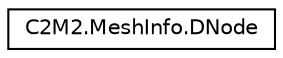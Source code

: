 digraph "Graphical Class Hierarchy"
{
 // LATEX_PDF_SIZE
  edge [fontname="Helvetica",fontsize="10",labelfontname="Helvetica",labelfontsize="10"];
  node [fontname="Helvetica",fontsize="10",shape=record];
  rankdir="LR";
  Node0 [label="C2M2.MeshInfo.DNode",height=0.2,width=0.4,color="black", fillcolor="white", style="filled",URL="$da/d43/class_c2_m2_1_1_mesh_info_1_1_d_node.html",tooltip=" "];
}
